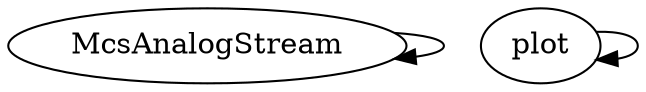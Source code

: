 /* Created by mdot for Matlab */
digraph m2html {
  McsAnalogStream -> McsAnalogStream;
  plot -> plot;

  McsAnalogStream [URL="McsAnalogStream.html"];
  plot [URL="plot.html"];
}